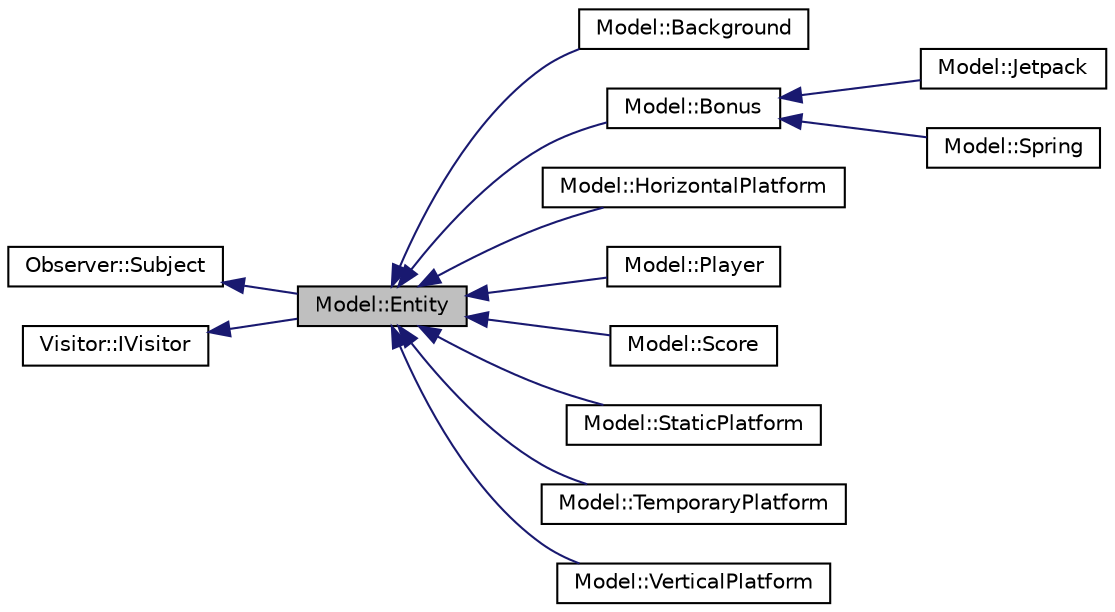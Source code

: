 digraph "Model::Entity"
    {
    // LATEX_PDF_SIZE
  bgcolor = "transparent";
edge [fontname = "Helvetica",fontsize = "10",labelfontname = "Helvetica",labelfontsize = "10"];
node [fontname = "Helvetica",fontsize = "10",shape = record];
rankdir = "LR";
Node1 [label = "Model::Entity",height = 0.2,width = 0.4,color = "black", fillcolor = "grey75", style = "filled", fontcolor = "black",tooltip = "Class for Entity object."];
Node2 -> Node1 [dir = "back",color = "midnightblue",fontsize = "10",style = "solid",fontname = "Helvetica"];
Node2 [label = "Observer::Subject",height = 0.2,width = 0.4,color = "black",URL = "$class_observer_1_1_subject.html",tooltip = "Class for Subject / Observable of observer pattern."];
Node3 -> Node1 [dir = "back",color = "midnightblue",fontsize = "10",style = "solid",fontname = "Helvetica"];
Node3 [label = "Visitor::IVisitor",height = 0.2,width = 0.4,color = "black",URL = "$class_visitor_1_1_i_visitor.html",tooltip = "Class for abstract Visitor."];
Node1 -> Node4 [dir = "back",color = "midnightblue",fontsize = "10",style = "solid",fontname = "Helvetica"];
Node4 [label = "Model::Background",height = 0.2,width = 0.4,color = "black",URL = "$class_model_1_1_background.html",tooltip = "Class for Background tile."];
Node1 -> Node5 [dir = "back",color = "midnightblue",fontsize = "10",style = "solid",fontname = "Helvetica"];
Node5 [label = "Model::Bonus",height = 0.2,width = 0.4,color = "black",URL = "$class_model_1_1_bonus.html",tooltip = "Class for Bonus."];
Node5 -> Node6 [dir = "back",color = "midnightblue",fontsize = "10",style = "solid",fontname = "Helvetica"];
Node6 [label = "Model::Jetpack",height = 0.2,width = 0.4,color = "black",URL = "$class_model_1_1_jetpack.html",tooltip = "Class for Jetpack object."];
Node5 -> Node7 [dir = "back",color = "midnightblue",fontsize = "10",style = "solid",fontname = "Helvetica"];
Node7 [label = "Model::Spring",height = 0.2,width = 0.4,color = "black",URL = "$class_model_1_1_spring.html",tooltip = "Class for Spring object."];
Node1 -> Node8 [dir = "back",color = "midnightblue",fontsize = "10",style = "solid",fontname = "Helvetica"];
Node8 [label = "Model::HorizontalPlatform",height = 0.2,width = 0.4,color = "black",URL = "$class_model_1_1_horizontal_platform.html",tooltip = "Class for Horizontal Platform object."];
Node1 -> Node9 [dir = "back",color = "midnightblue",fontsize = "10",style = "solid",fontname = "Helvetica"];
Node9 [label = "Model::Player",height = 0.2,width = 0.4,color = "black",URL = "$class_model_1_1_player.html",tooltip = "Class for Player object."];
Node1 -> Node10 [dir = "back",color = "midnightblue",fontsize = "10",style = "solid",fontname = "Helvetica"];
Node10 [label = "Model::Score",height = 0.2,width = 0.4,color = "black",URL = "$class_model_1_1_score.html",tooltip = "Class for Score of Game."];
Node1 -> Node11 [dir = "back",color = "midnightblue",fontsize = "10",style = "solid",fontname = "Helvetica"];
Node11 [label = "Model::StaticPlatform",height = 0.2,width = 0.4,color = "black",URL = "$class_model_1_1_static_platform.html",tooltip = "Class for Static Platform object."];
Node1 -> Node12 [dir = "back",color = "midnightblue",fontsize = "10",style = "solid",fontname = "Helvetica"];
Node12 [label = "Model::TemporaryPlatform",height = 0.2,width = 0.4,color = "black",URL = "$class_model_1_1_temporary_platform.html",tooltip = "Class for Temporary Platform object."];
Node1 -> Node13 [dir = "back",color = "midnightblue",fontsize = "10",style = "solid",fontname = "Helvetica"];
Node13 [label = "Model::VerticalPlatform",height = 0.2,width = 0.4,color = "black",URL = "$class_model_1_1_vertical_platform.html",tooltip = "Class for Vertical Platform object."];
}
